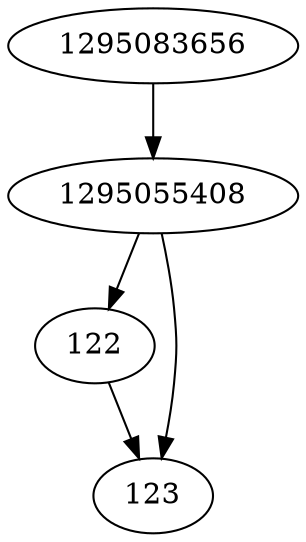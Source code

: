 strict digraph  {
1295083656;
1295055408;
122;
123;
1295083656 -> 1295055408;
1295055408 -> 122;
1295055408 -> 123;
122 -> 123;
}
